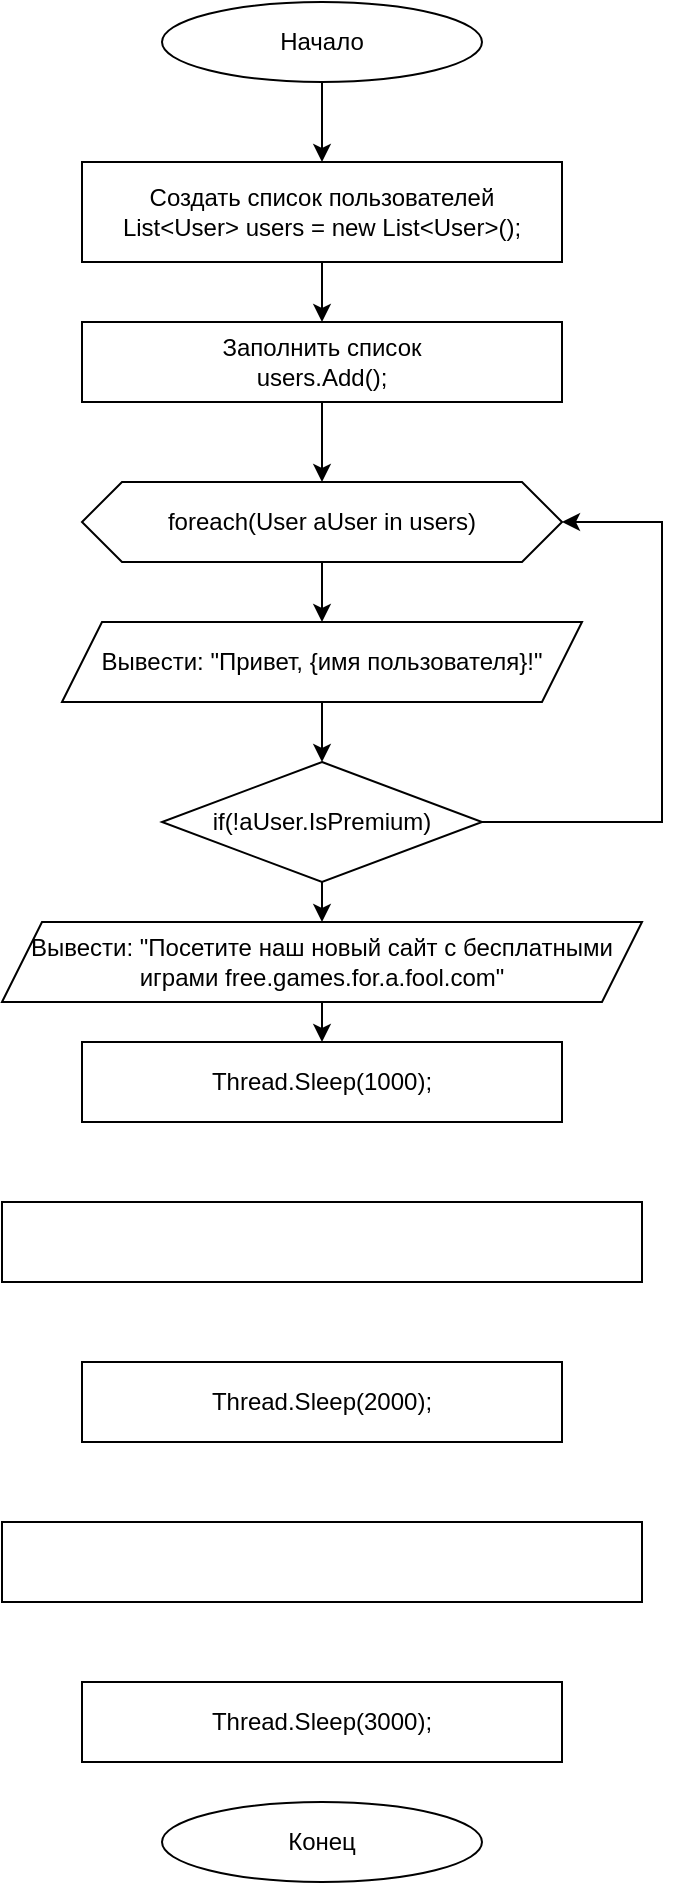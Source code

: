 <mxfile version="16.5.6" type="github">
  <diagram id="lQI30dlDuUCwMHOIcv5Y" name="Page-1">
    <mxGraphModel dx="1422" dy="794" grid="1" gridSize="10" guides="1" tooltips="1" connect="1" arrows="1" fold="1" page="1" pageScale="1" pageWidth="827" pageHeight="1169" math="0" shadow="0">
      <root>
        <mxCell id="0" />
        <mxCell id="1" parent="0" />
        <mxCell id="56wonEEUg3qWh-mRy6oV-4" style="edgeStyle=orthogonalEdgeStyle;rounded=0;orthogonalLoop=1;jettySize=auto;html=1;exitX=0.5;exitY=1;exitDx=0;exitDy=0;entryX=0.5;entryY=0;entryDx=0;entryDy=0;" edge="1" parent="1" source="nBbL4wEP9yCzlgiuOXEW-1" target="nBbL4wEP9yCzlgiuOXEW-3">
          <mxGeometry relative="1" as="geometry" />
        </mxCell>
        <mxCell id="nBbL4wEP9yCzlgiuOXEW-1" value="Начало" style="ellipse;whiteSpace=wrap;html=1;" parent="1" vertex="1">
          <mxGeometry x="280" y="40" width="160" height="40" as="geometry" />
        </mxCell>
        <mxCell id="nBbL4wEP9yCzlgiuOXEW-2" value="Конец" style="ellipse;whiteSpace=wrap;html=1;" parent="1" vertex="1">
          <mxGeometry x="280" y="940" width="160" height="40" as="geometry" />
        </mxCell>
        <mxCell id="56wonEEUg3qWh-mRy6oV-7" style="edgeStyle=orthogonalEdgeStyle;rounded=0;orthogonalLoop=1;jettySize=auto;html=1;exitX=0.5;exitY=1;exitDx=0;exitDy=0;entryX=0.5;entryY=0;entryDx=0;entryDy=0;" edge="1" parent="1" source="nBbL4wEP9yCzlgiuOXEW-3" target="56wonEEUg3qWh-mRy6oV-1">
          <mxGeometry relative="1" as="geometry" />
        </mxCell>
        <mxCell id="nBbL4wEP9yCzlgiuOXEW-3" value="&lt;div&gt;Создать список пользователей&lt;/div&gt;&lt;div&gt;List&amp;lt;User&amp;gt; users = new List&amp;lt;User&amp;gt;();&lt;/div&gt;" style="rounded=0;whiteSpace=wrap;html=1;" parent="1" vertex="1">
          <mxGeometry x="240" y="120" width="240" height="50" as="geometry" />
        </mxCell>
        <mxCell id="56wonEEUg3qWh-mRy6oV-13" style="edgeStyle=orthogonalEdgeStyle;rounded=0;orthogonalLoop=1;jettySize=auto;html=1;exitX=0.5;exitY=1;exitDx=0;exitDy=0;entryX=0.5;entryY=0;entryDx=0;entryDy=0;" edge="1" parent="1" source="56wonEEUg3qWh-mRy6oV-1" target="56wonEEUg3qWh-mRy6oV-8">
          <mxGeometry relative="1" as="geometry" />
        </mxCell>
        <mxCell id="56wonEEUg3qWh-mRy6oV-1" value="&lt;div&gt;Заполнить список&lt;/div&gt;&lt;div&gt;users.Add();&lt;/div&gt;" style="rounded=0;whiteSpace=wrap;html=1;" vertex="1" parent="1">
          <mxGeometry x="240" y="200" width="240" height="40" as="geometry" />
        </mxCell>
        <mxCell id="56wonEEUg3qWh-mRy6oV-11" style="edgeStyle=orthogonalEdgeStyle;rounded=0;orthogonalLoop=1;jettySize=auto;html=1;exitX=0.5;exitY=1;exitDx=0;exitDy=0;entryX=0.5;entryY=0;entryDx=0;entryDy=0;" edge="1" parent="1" source="56wonEEUg3qWh-mRy6oV-8" target="56wonEEUg3qWh-mRy6oV-9">
          <mxGeometry relative="1" as="geometry" />
        </mxCell>
        <mxCell id="56wonEEUg3qWh-mRy6oV-8" value="foreach(User aUser in users)" style="shape=hexagon;perimeter=hexagonPerimeter2;whiteSpace=wrap;html=1;fixedSize=1;" vertex="1" parent="1">
          <mxGeometry x="240" y="280" width="240" height="40" as="geometry" />
        </mxCell>
        <mxCell id="56wonEEUg3qWh-mRy6oV-9" value="Вывести: &quot;Привет, {имя пользователя}!&quot;" style="shape=parallelogram;perimeter=parallelogramPerimeter;whiteSpace=wrap;html=1;fixedSize=1;" vertex="1" parent="1">
          <mxGeometry x="230" y="350" width="260" height="40" as="geometry" />
        </mxCell>
        <mxCell id="56wonEEUg3qWh-mRy6oV-19" style="edgeStyle=orthogonalEdgeStyle;rounded=0;orthogonalLoop=1;jettySize=auto;html=1;exitX=0.5;exitY=1;exitDx=0;exitDy=0;entryX=0.5;entryY=0;entryDx=0;entryDy=0;" edge="1" parent="1" source="56wonEEUg3qWh-mRy6oV-14" target="56wonEEUg3qWh-mRy6oV-26">
          <mxGeometry relative="1" as="geometry">
            <mxPoint x="360" y="500" as="targetPoint" />
          </mxGeometry>
        </mxCell>
        <mxCell id="56wonEEUg3qWh-mRy6oV-25" style="edgeStyle=orthogonalEdgeStyle;rounded=0;orthogonalLoop=1;jettySize=auto;html=1;exitX=1;exitY=0.5;exitDx=0;exitDy=0;entryX=1;entryY=0.5;entryDx=0;entryDy=0;" edge="1" parent="1" source="56wonEEUg3qWh-mRy6oV-14" target="56wonEEUg3qWh-mRy6oV-8">
          <mxGeometry relative="1" as="geometry">
            <Array as="points">
              <mxPoint x="530" y="450" />
              <mxPoint x="530" y="300" />
            </Array>
          </mxGeometry>
        </mxCell>
        <mxCell id="56wonEEUg3qWh-mRy6oV-14" value="if(!aUser.IsPremium)" style="rhombus;whiteSpace=wrap;html=1;" vertex="1" parent="1">
          <mxGeometry x="280" y="420" width="160" height="60" as="geometry" />
        </mxCell>
        <mxCell id="56wonEEUg3qWh-mRy6oV-15" value="" style="endArrow=classic;html=1;rounded=0;entryX=0.5;entryY=0;entryDx=0;entryDy=0;exitX=0.5;exitY=1;exitDx=0;exitDy=0;" edge="1" parent="1" source="56wonEEUg3qWh-mRy6oV-9" target="56wonEEUg3qWh-mRy6oV-14">
          <mxGeometry width="50" height="50" relative="1" as="geometry">
            <mxPoint x="360" y="390" as="sourcePoint" />
            <mxPoint x="410" y="340" as="targetPoint" />
          </mxGeometry>
        </mxCell>
        <mxCell id="56wonEEUg3qWh-mRy6oV-18" value="Thread.Sleep(1000);" style="rounded=0;whiteSpace=wrap;html=1;" vertex="1" parent="1">
          <mxGeometry x="240" y="560" width="240" height="40" as="geometry" />
        </mxCell>
        <mxCell id="56wonEEUg3qWh-mRy6oV-21" value="" style="rounded=0;whiteSpace=wrap;html=1;" vertex="1" parent="1">
          <mxGeometry x="200" y="640" width="320" height="40" as="geometry" />
        </mxCell>
        <mxCell id="56wonEEUg3qWh-mRy6oV-22" value="Thread.Sleep(2000);" style="rounded=0;whiteSpace=wrap;html=1;" vertex="1" parent="1">
          <mxGeometry x="240" y="720" width="240" height="40" as="geometry" />
        </mxCell>
        <mxCell id="56wonEEUg3qWh-mRy6oV-23" value="" style="rounded=0;whiteSpace=wrap;html=1;" vertex="1" parent="1">
          <mxGeometry x="200" y="800" width="320" height="40" as="geometry" />
        </mxCell>
        <mxCell id="56wonEEUg3qWh-mRy6oV-24" value="Thread.Sleep(3000);" style="rounded=0;whiteSpace=wrap;html=1;" vertex="1" parent="1">
          <mxGeometry x="240" y="880" width="240" height="40" as="geometry" />
        </mxCell>
        <mxCell id="56wonEEUg3qWh-mRy6oV-27" style="edgeStyle=orthogonalEdgeStyle;rounded=0;orthogonalLoop=1;jettySize=auto;html=1;exitX=0.5;exitY=1;exitDx=0;exitDy=0;entryX=0.5;entryY=0;entryDx=0;entryDy=0;" edge="1" parent="1" source="56wonEEUg3qWh-mRy6oV-26" target="56wonEEUg3qWh-mRy6oV-18">
          <mxGeometry relative="1" as="geometry" />
        </mxCell>
        <mxCell id="56wonEEUg3qWh-mRy6oV-26" value="Вывести: &quot;Посетите наш новый сайт с бесплатными играми free.games.for.a.fool.com&quot;" style="shape=parallelogram;perimeter=parallelogramPerimeter;whiteSpace=wrap;html=1;fixedSize=1;" vertex="1" parent="1">
          <mxGeometry x="200" y="500" width="320" height="40" as="geometry" />
        </mxCell>
      </root>
    </mxGraphModel>
  </diagram>
</mxfile>
